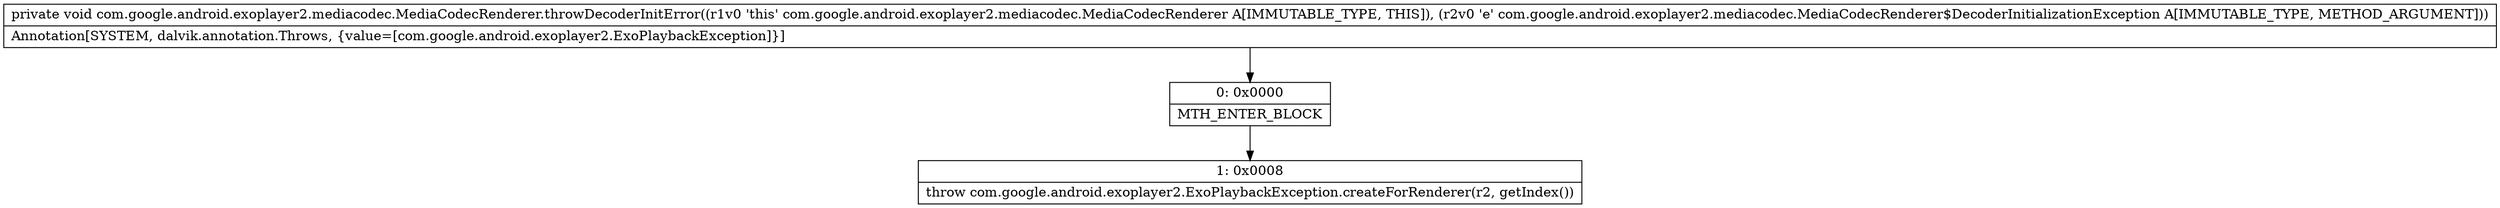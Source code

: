 digraph "CFG forcom.google.android.exoplayer2.mediacodec.MediaCodecRenderer.throwDecoderInitError(Lcom\/google\/android\/exoplayer2\/mediacodec\/MediaCodecRenderer$DecoderInitializationException;)V" {
Node_0 [shape=record,label="{0\:\ 0x0000|MTH_ENTER_BLOCK\l}"];
Node_1 [shape=record,label="{1\:\ 0x0008|throw com.google.android.exoplayer2.ExoPlaybackException.createForRenderer(r2, getIndex())\l}"];
MethodNode[shape=record,label="{private void com.google.android.exoplayer2.mediacodec.MediaCodecRenderer.throwDecoderInitError((r1v0 'this' com.google.android.exoplayer2.mediacodec.MediaCodecRenderer A[IMMUTABLE_TYPE, THIS]), (r2v0 'e' com.google.android.exoplayer2.mediacodec.MediaCodecRenderer$DecoderInitializationException A[IMMUTABLE_TYPE, METHOD_ARGUMENT]))  | Annotation[SYSTEM, dalvik.annotation.Throws, \{value=[com.google.android.exoplayer2.ExoPlaybackException]\}]\l}"];
MethodNode -> Node_0;
Node_0 -> Node_1;
}

